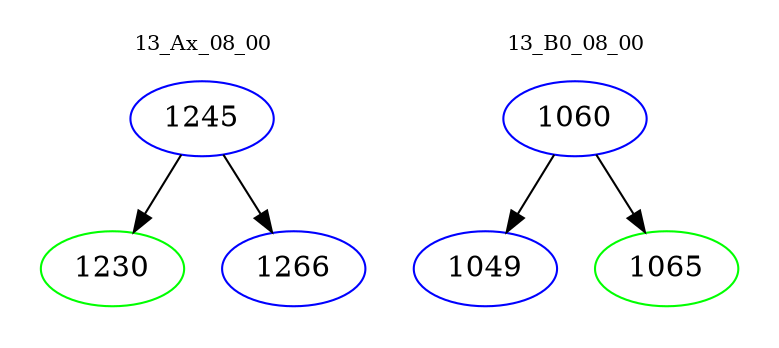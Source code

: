 digraph{
subgraph cluster_0 {
color = white
label = "13_Ax_08_00";
fontsize=10;
T0_1245 [label="1245", color="blue"]
T0_1245 -> T0_1230 [color="black"]
T0_1230 [label="1230", color="green"]
T0_1245 -> T0_1266 [color="black"]
T0_1266 [label="1266", color="blue"]
}
subgraph cluster_1 {
color = white
label = "13_B0_08_00";
fontsize=10;
T1_1060 [label="1060", color="blue"]
T1_1060 -> T1_1049 [color="black"]
T1_1049 [label="1049", color="blue"]
T1_1060 -> T1_1065 [color="black"]
T1_1065 [label="1065", color="green"]
}
}
